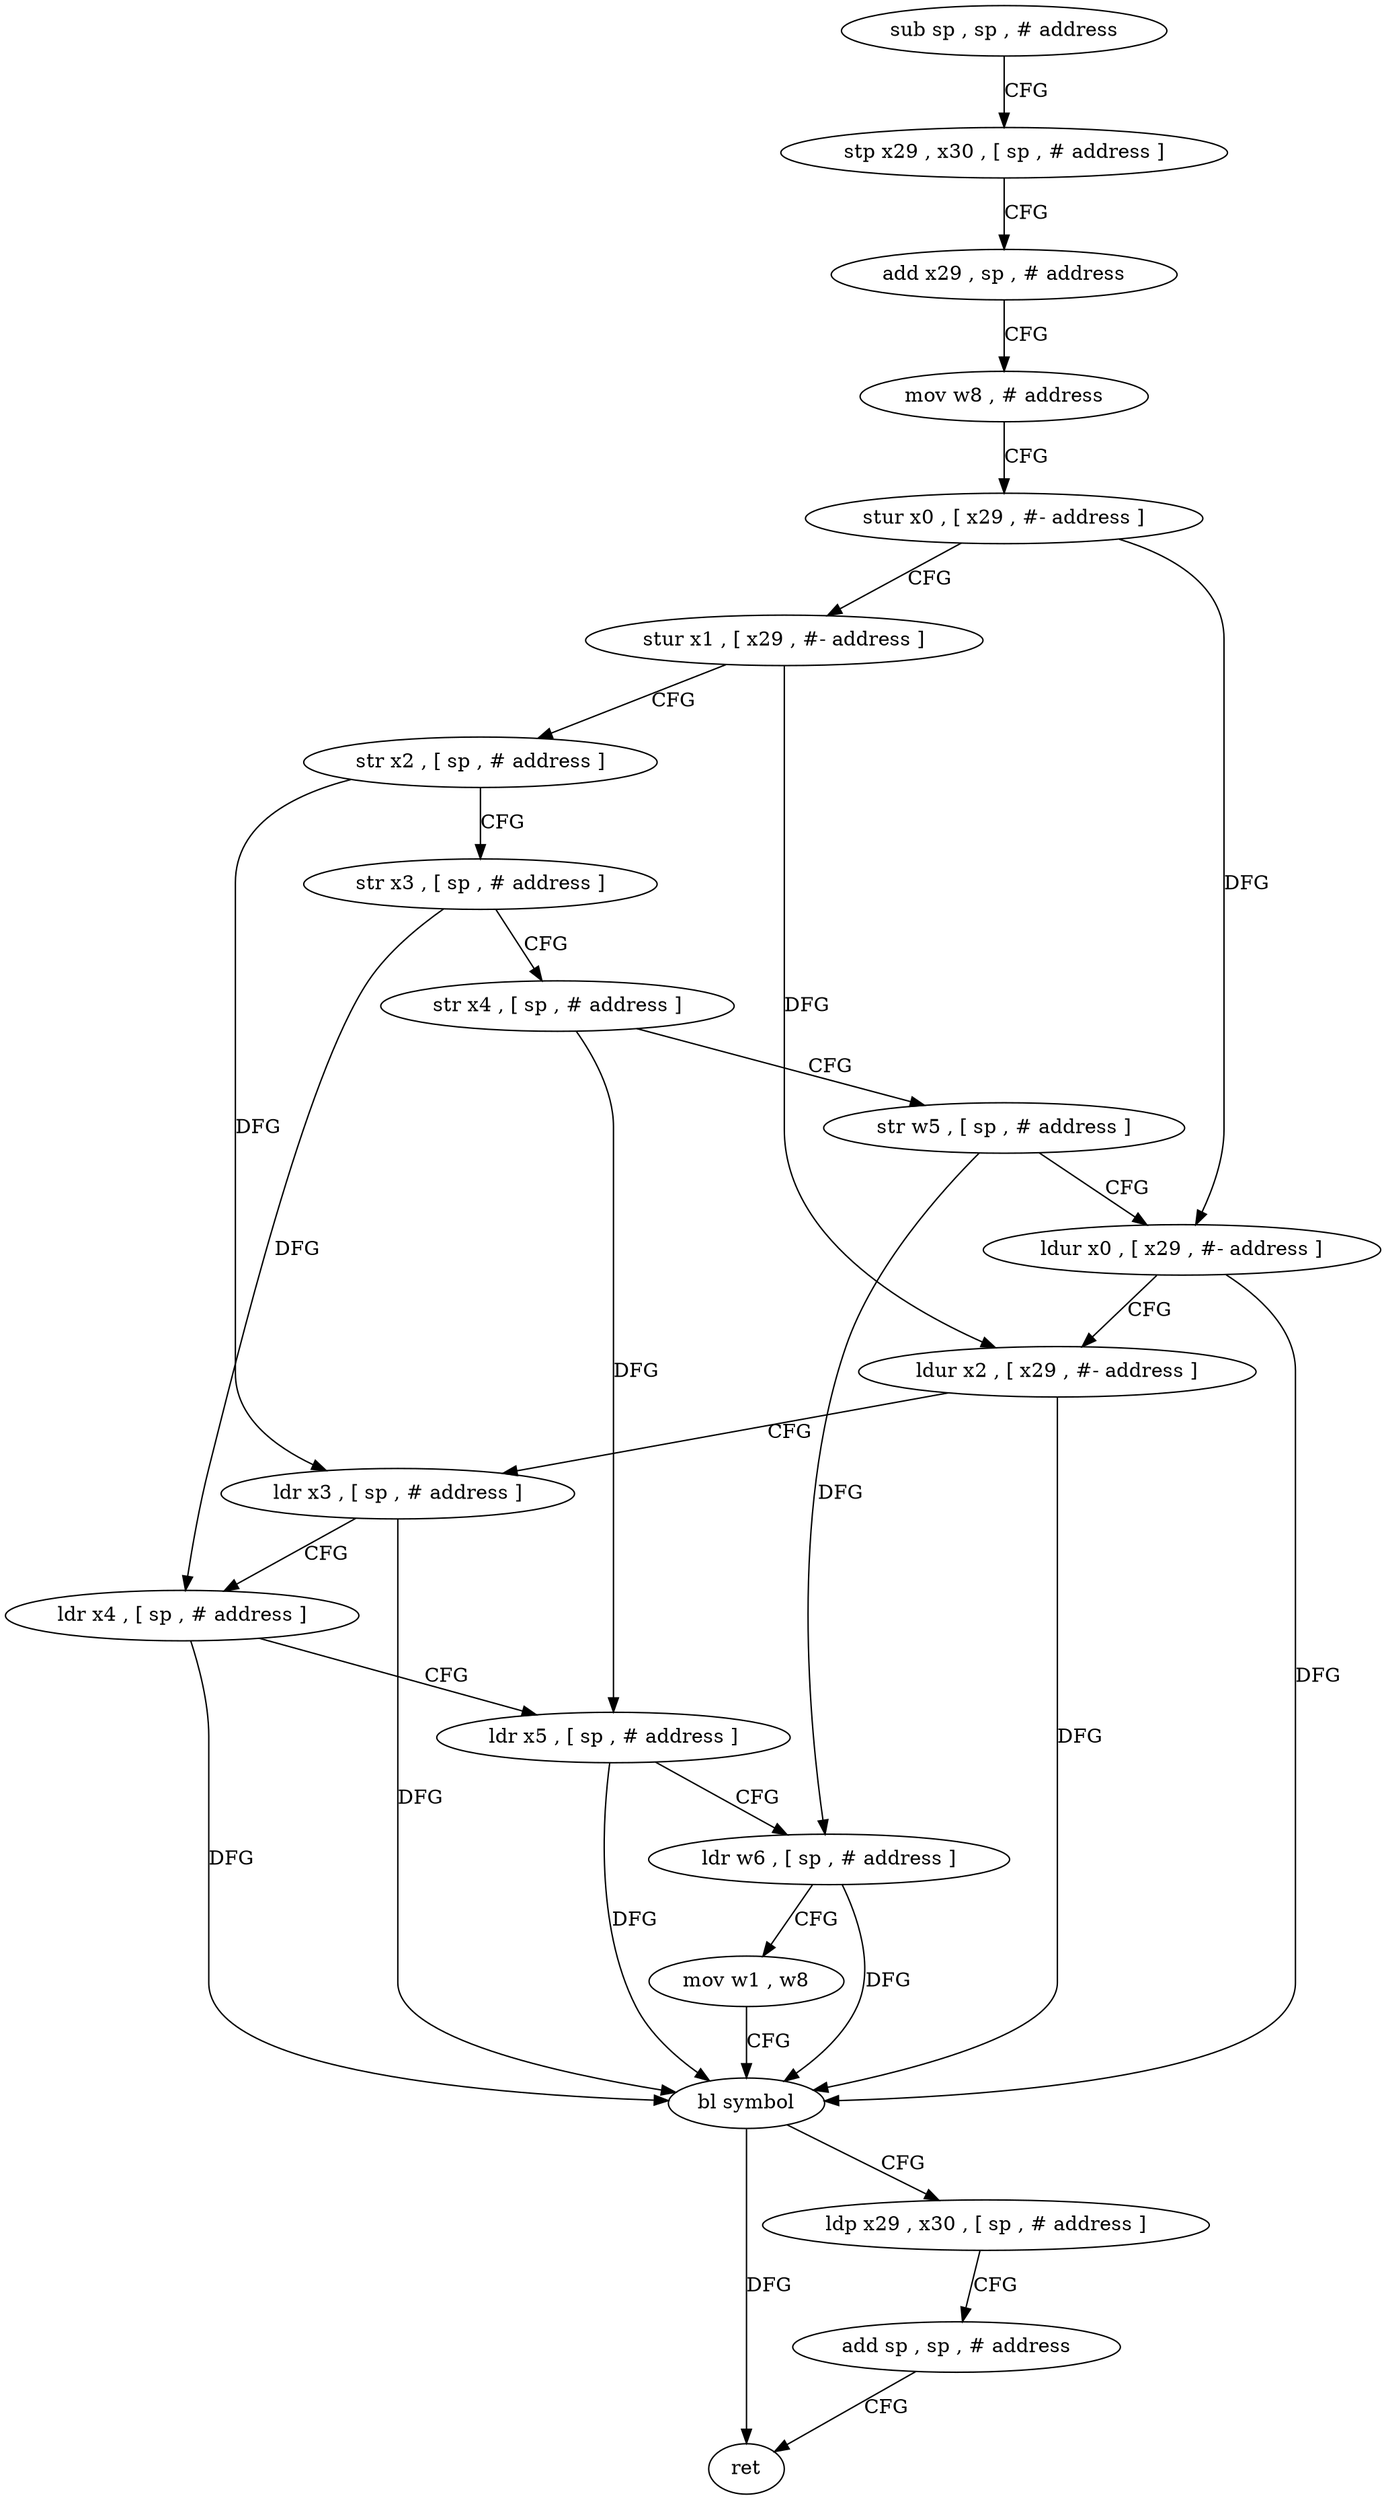 digraph "func" {
"4411156" [label = "sub sp , sp , # address" ]
"4411160" [label = "stp x29 , x30 , [ sp , # address ]" ]
"4411164" [label = "add x29 , sp , # address" ]
"4411168" [label = "mov w8 , # address" ]
"4411172" [label = "stur x0 , [ x29 , #- address ]" ]
"4411176" [label = "stur x1 , [ x29 , #- address ]" ]
"4411180" [label = "str x2 , [ sp , # address ]" ]
"4411184" [label = "str x3 , [ sp , # address ]" ]
"4411188" [label = "str x4 , [ sp , # address ]" ]
"4411192" [label = "str w5 , [ sp , # address ]" ]
"4411196" [label = "ldur x0 , [ x29 , #- address ]" ]
"4411200" [label = "ldur x2 , [ x29 , #- address ]" ]
"4411204" [label = "ldr x3 , [ sp , # address ]" ]
"4411208" [label = "ldr x4 , [ sp , # address ]" ]
"4411212" [label = "ldr x5 , [ sp , # address ]" ]
"4411216" [label = "ldr w6 , [ sp , # address ]" ]
"4411220" [label = "mov w1 , w8" ]
"4411224" [label = "bl symbol" ]
"4411228" [label = "ldp x29 , x30 , [ sp , # address ]" ]
"4411232" [label = "add sp , sp , # address" ]
"4411236" [label = "ret" ]
"4411156" -> "4411160" [ label = "CFG" ]
"4411160" -> "4411164" [ label = "CFG" ]
"4411164" -> "4411168" [ label = "CFG" ]
"4411168" -> "4411172" [ label = "CFG" ]
"4411172" -> "4411176" [ label = "CFG" ]
"4411172" -> "4411196" [ label = "DFG" ]
"4411176" -> "4411180" [ label = "CFG" ]
"4411176" -> "4411200" [ label = "DFG" ]
"4411180" -> "4411184" [ label = "CFG" ]
"4411180" -> "4411204" [ label = "DFG" ]
"4411184" -> "4411188" [ label = "CFG" ]
"4411184" -> "4411208" [ label = "DFG" ]
"4411188" -> "4411192" [ label = "CFG" ]
"4411188" -> "4411212" [ label = "DFG" ]
"4411192" -> "4411196" [ label = "CFG" ]
"4411192" -> "4411216" [ label = "DFG" ]
"4411196" -> "4411200" [ label = "CFG" ]
"4411196" -> "4411224" [ label = "DFG" ]
"4411200" -> "4411204" [ label = "CFG" ]
"4411200" -> "4411224" [ label = "DFG" ]
"4411204" -> "4411208" [ label = "CFG" ]
"4411204" -> "4411224" [ label = "DFG" ]
"4411208" -> "4411212" [ label = "CFG" ]
"4411208" -> "4411224" [ label = "DFG" ]
"4411212" -> "4411216" [ label = "CFG" ]
"4411212" -> "4411224" [ label = "DFG" ]
"4411216" -> "4411220" [ label = "CFG" ]
"4411216" -> "4411224" [ label = "DFG" ]
"4411220" -> "4411224" [ label = "CFG" ]
"4411224" -> "4411228" [ label = "CFG" ]
"4411224" -> "4411236" [ label = "DFG" ]
"4411228" -> "4411232" [ label = "CFG" ]
"4411232" -> "4411236" [ label = "CFG" ]
}
